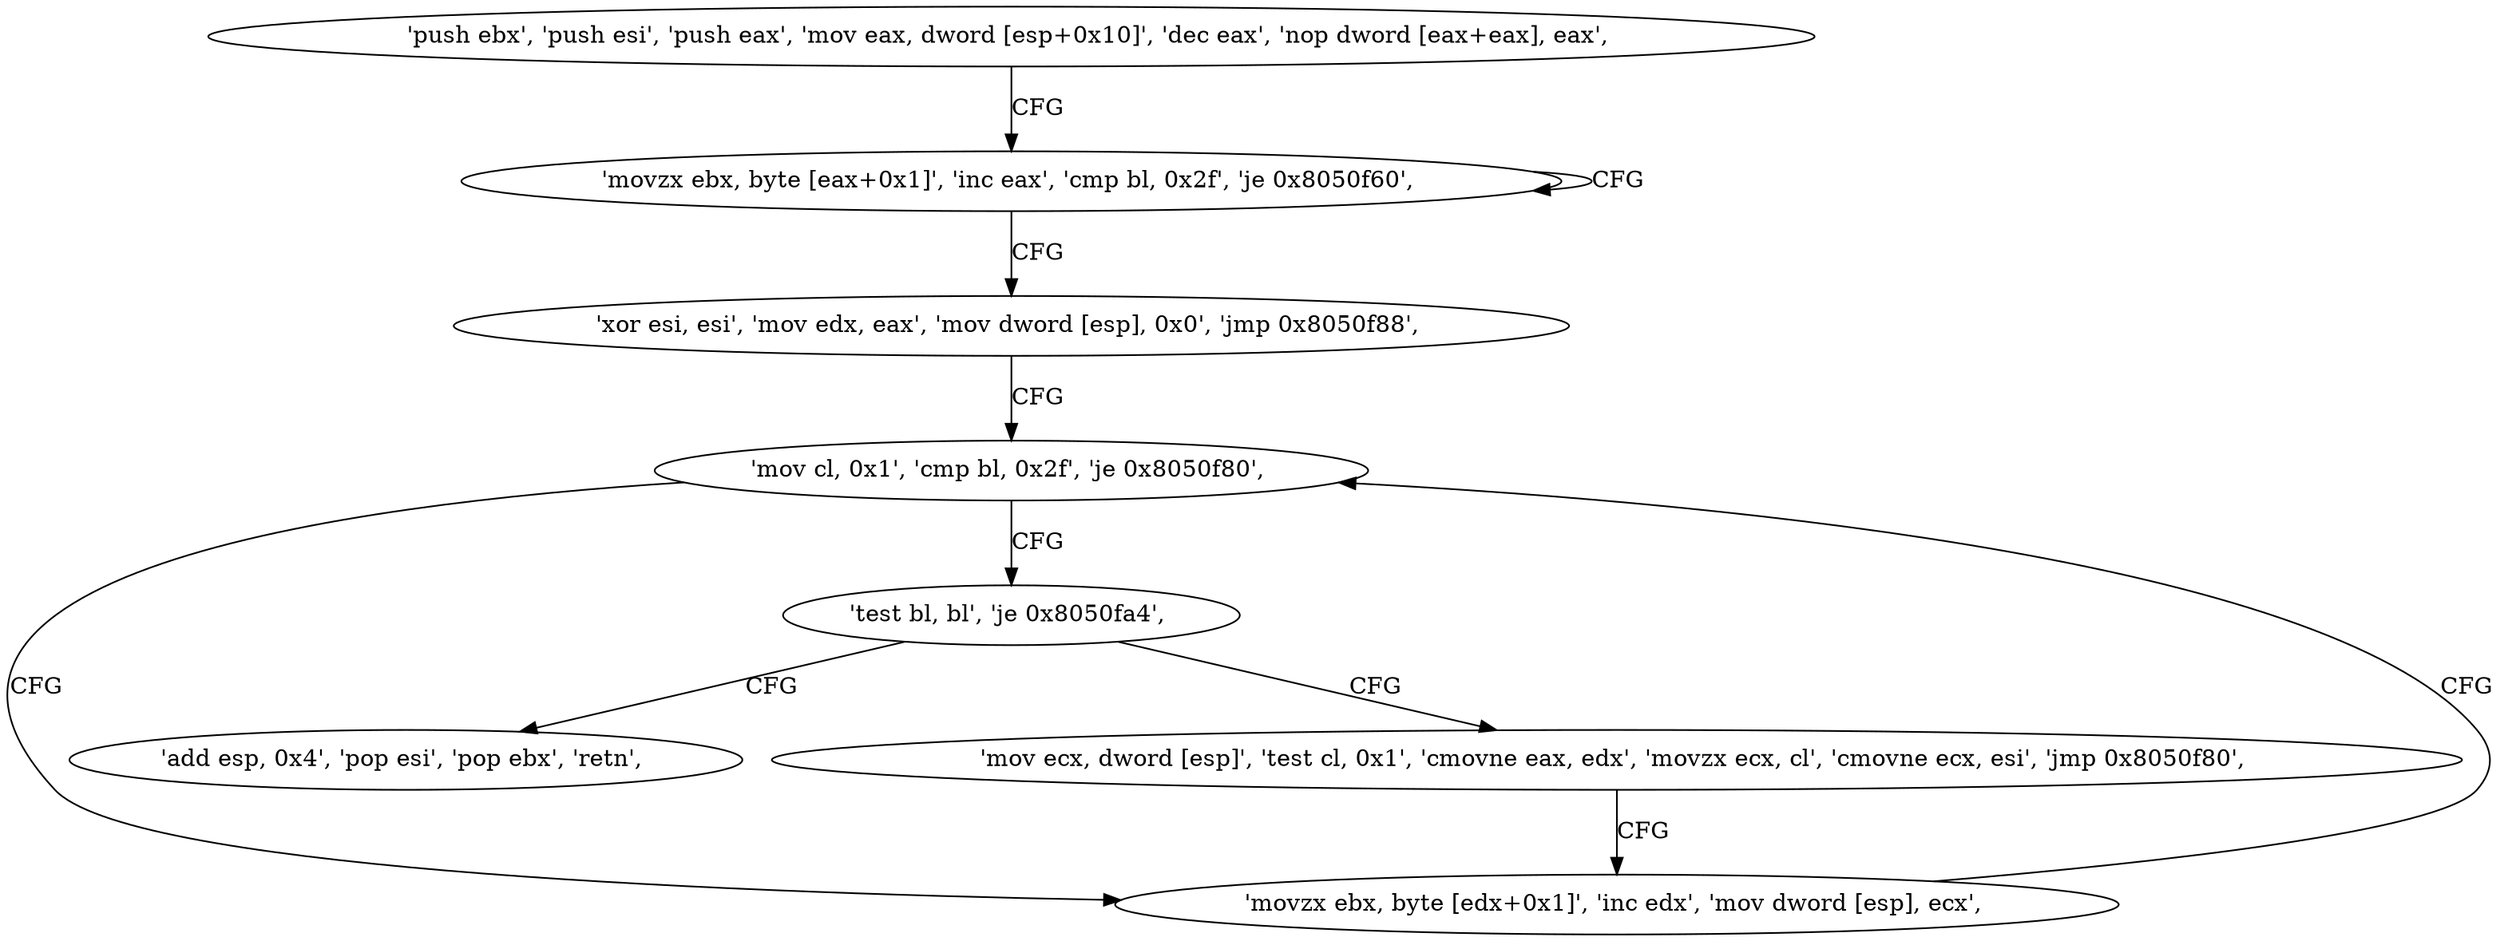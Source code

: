 digraph "func" {
"134549328" [label = "'push ebx', 'push esi', 'push eax', 'mov eax, dword [esp+0x10]', 'dec eax', 'nop dword [eax+eax], eax', " ]
"134549344" [label = "'movzx ebx, byte [eax+0x1]', 'inc eax', 'cmp bl, 0x2f', 'je 0x8050f60', " ]
"134549354" [label = "'xor esi, esi', 'mov edx, eax', 'mov dword [esp], 0x0', 'jmp 0x8050f88', " ]
"134549384" [label = "'mov cl, 0x1', 'cmp bl, 0x2f', 'je 0x8050f80', " ]
"134549376" [label = "'movzx ebx, byte [edx+0x1]', 'inc edx', 'mov dword [esp], ecx', " ]
"134549391" [label = "'test bl, bl', 'je 0x8050fa4', " ]
"134549412" [label = "'add esp, 0x4', 'pop esi', 'pop ebx', 'retn', " ]
"134549395" [label = "'mov ecx, dword [esp]', 'test cl, 0x1', 'cmovne eax, edx', 'movzx ecx, cl', 'cmovne ecx, esi', 'jmp 0x8050f80', " ]
"134549328" -> "134549344" [ label = "CFG" ]
"134549344" -> "134549344" [ label = "CFG" ]
"134549344" -> "134549354" [ label = "CFG" ]
"134549354" -> "134549384" [ label = "CFG" ]
"134549384" -> "134549376" [ label = "CFG" ]
"134549384" -> "134549391" [ label = "CFG" ]
"134549376" -> "134549384" [ label = "CFG" ]
"134549391" -> "134549412" [ label = "CFG" ]
"134549391" -> "134549395" [ label = "CFG" ]
"134549395" -> "134549376" [ label = "CFG" ]
}
